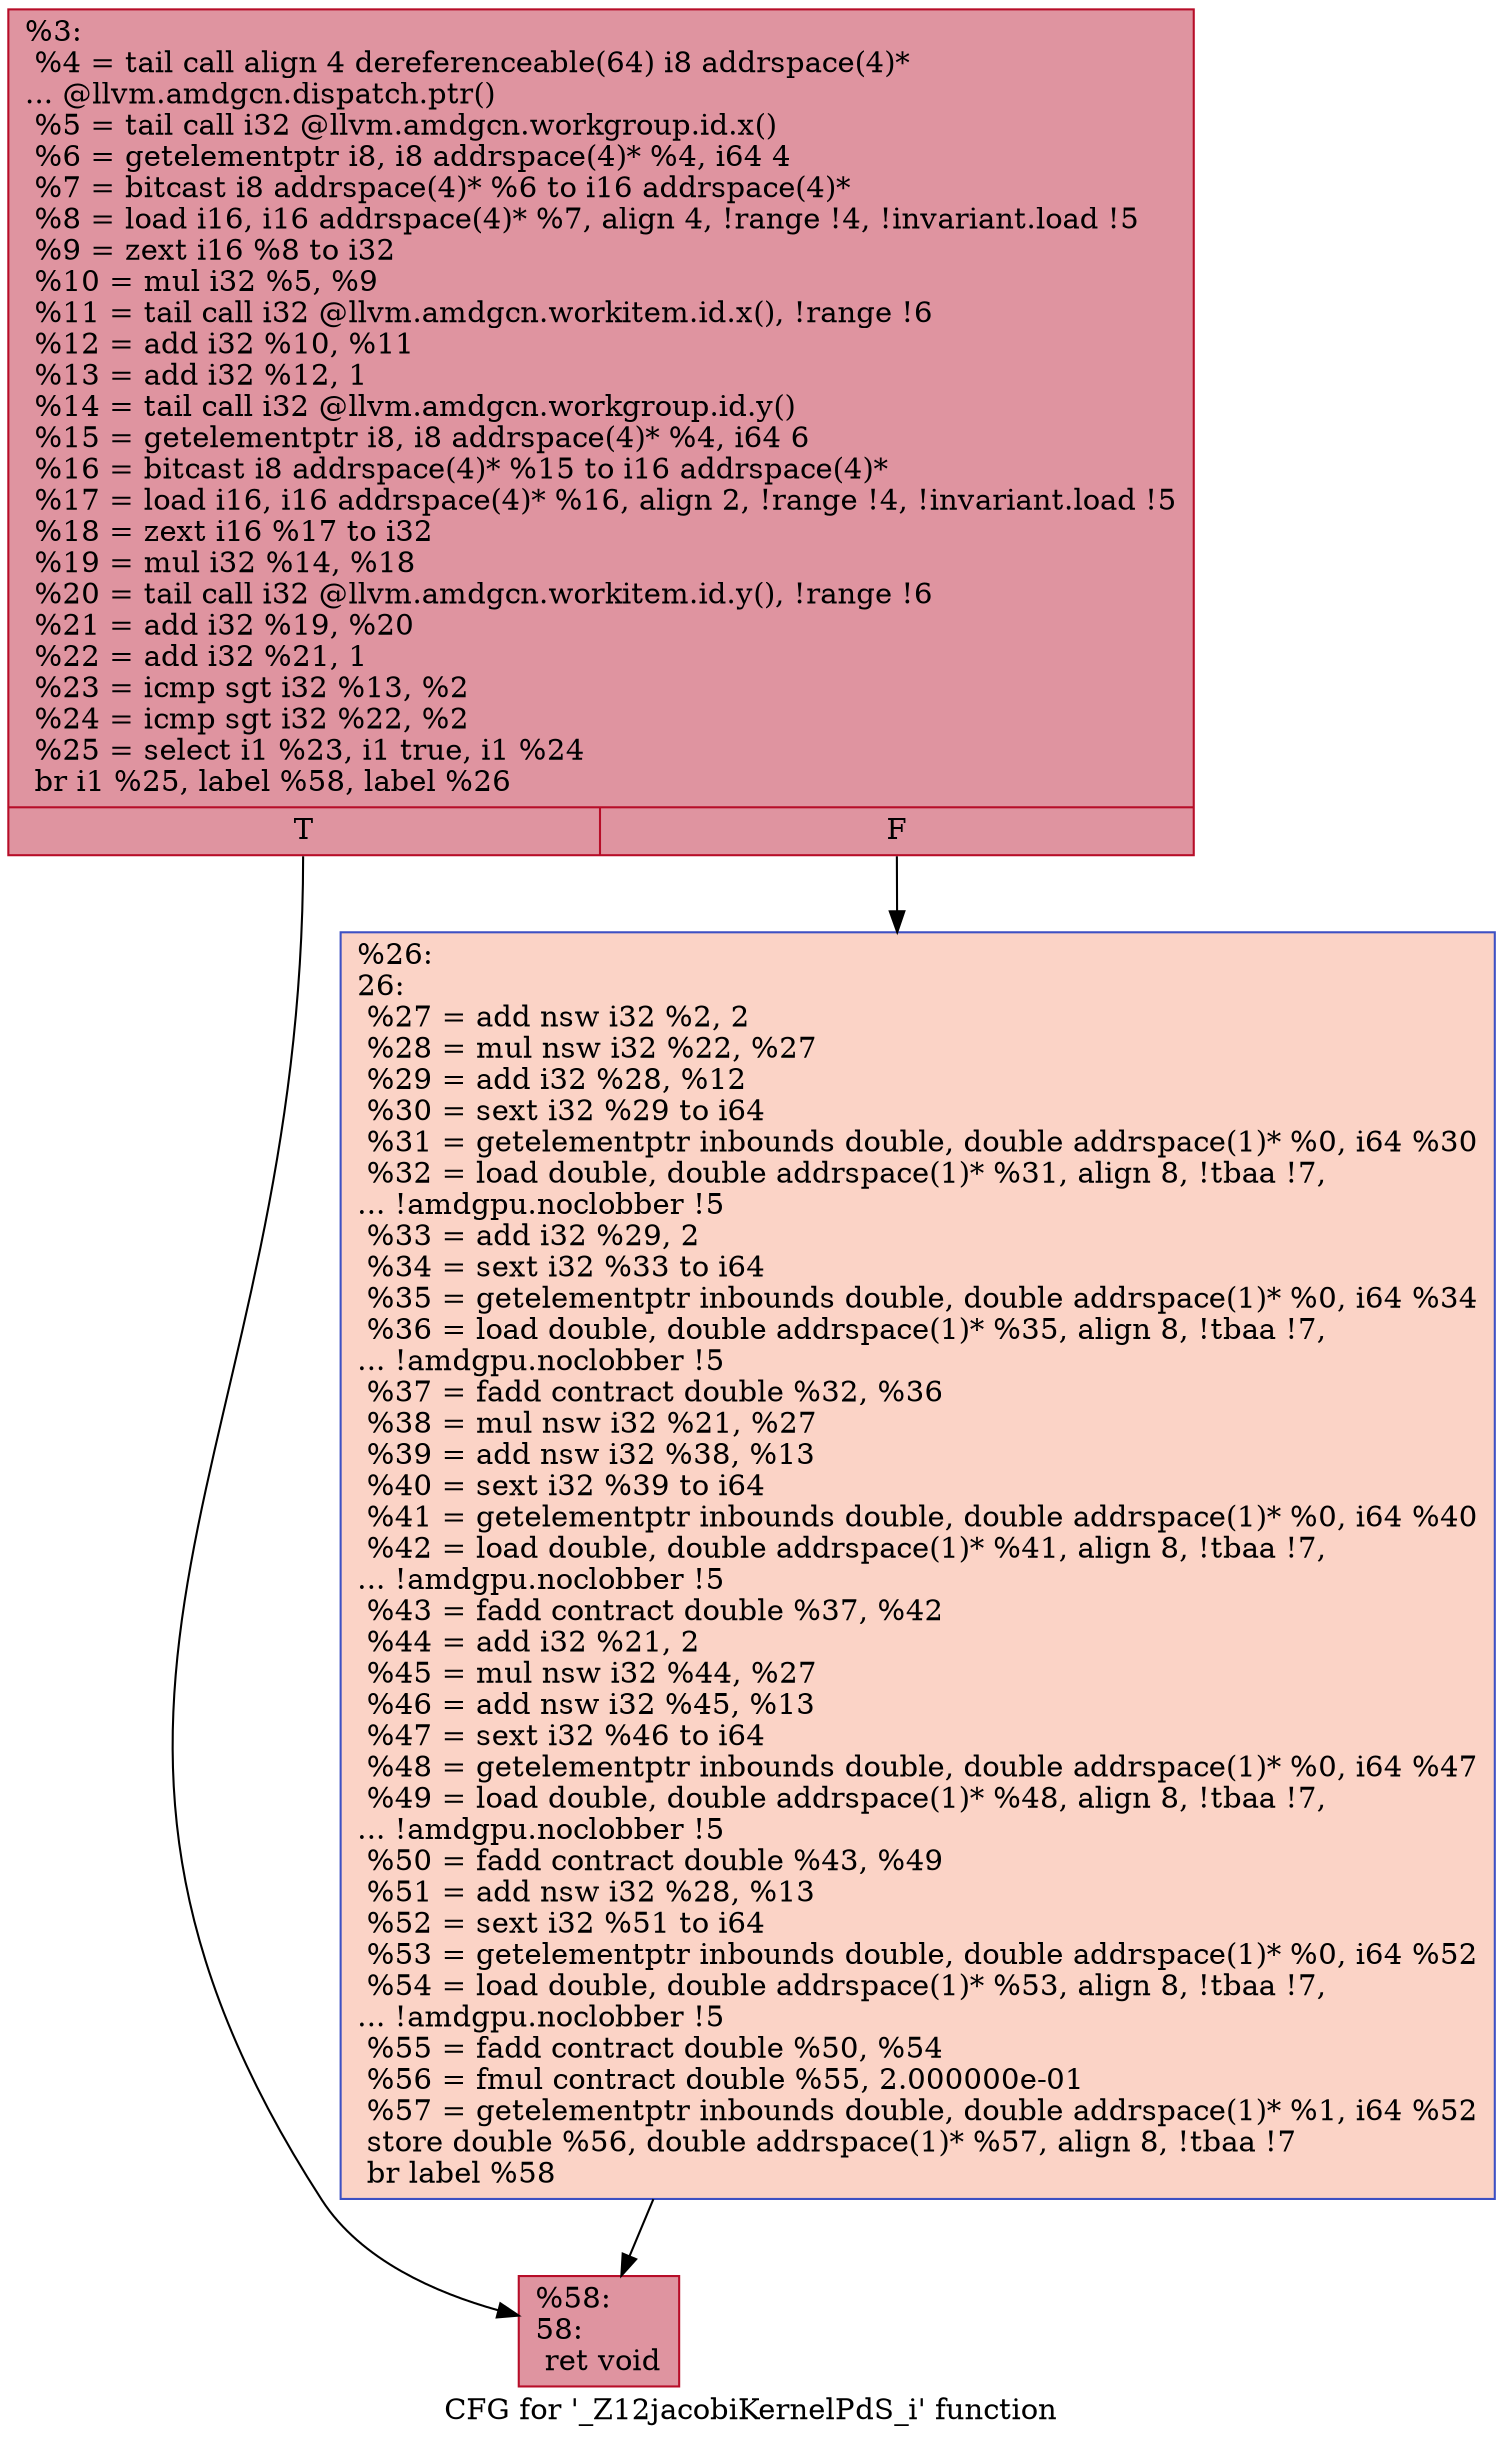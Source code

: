 digraph "CFG for '_Z12jacobiKernelPdS_i' function" {
	label="CFG for '_Z12jacobiKernelPdS_i' function";

	Node0x5fa07b0 [shape=record,color="#b70d28ff", style=filled, fillcolor="#b70d2870",label="{%3:\l  %4 = tail call align 4 dereferenceable(64) i8 addrspace(4)*\l... @llvm.amdgcn.dispatch.ptr()\l  %5 = tail call i32 @llvm.amdgcn.workgroup.id.x()\l  %6 = getelementptr i8, i8 addrspace(4)* %4, i64 4\l  %7 = bitcast i8 addrspace(4)* %6 to i16 addrspace(4)*\l  %8 = load i16, i16 addrspace(4)* %7, align 4, !range !4, !invariant.load !5\l  %9 = zext i16 %8 to i32\l  %10 = mul i32 %5, %9\l  %11 = tail call i32 @llvm.amdgcn.workitem.id.x(), !range !6\l  %12 = add i32 %10, %11\l  %13 = add i32 %12, 1\l  %14 = tail call i32 @llvm.amdgcn.workgroup.id.y()\l  %15 = getelementptr i8, i8 addrspace(4)* %4, i64 6\l  %16 = bitcast i8 addrspace(4)* %15 to i16 addrspace(4)*\l  %17 = load i16, i16 addrspace(4)* %16, align 2, !range !4, !invariant.load !5\l  %18 = zext i16 %17 to i32\l  %19 = mul i32 %14, %18\l  %20 = tail call i32 @llvm.amdgcn.workitem.id.y(), !range !6\l  %21 = add i32 %19, %20\l  %22 = add i32 %21, 1\l  %23 = icmp sgt i32 %13, %2\l  %24 = icmp sgt i32 %22, %2\l  %25 = select i1 %23, i1 true, i1 %24\l  br i1 %25, label %58, label %26\l|{<s0>T|<s1>F}}"];
	Node0x5fa07b0:s0 -> Node0x5fa4390;
	Node0x5fa07b0:s1 -> Node0x5fa4420;
	Node0x5fa4420 [shape=record,color="#3d50c3ff", style=filled, fillcolor="#f59c7d70",label="{%26:\l26:                                               \l  %27 = add nsw i32 %2, 2\l  %28 = mul nsw i32 %22, %27\l  %29 = add i32 %28, %12\l  %30 = sext i32 %29 to i64\l  %31 = getelementptr inbounds double, double addrspace(1)* %0, i64 %30\l  %32 = load double, double addrspace(1)* %31, align 8, !tbaa !7,\l... !amdgpu.noclobber !5\l  %33 = add i32 %29, 2\l  %34 = sext i32 %33 to i64\l  %35 = getelementptr inbounds double, double addrspace(1)* %0, i64 %34\l  %36 = load double, double addrspace(1)* %35, align 8, !tbaa !7,\l... !amdgpu.noclobber !5\l  %37 = fadd contract double %32, %36\l  %38 = mul nsw i32 %21, %27\l  %39 = add nsw i32 %38, %13\l  %40 = sext i32 %39 to i64\l  %41 = getelementptr inbounds double, double addrspace(1)* %0, i64 %40\l  %42 = load double, double addrspace(1)* %41, align 8, !tbaa !7,\l... !amdgpu.noclobber !5\l  %43 = fadd contract double %37, %42\l  %44 = add i32 %21, 2\l  %45 = mul nsw i32 %44, %27\l  %46 = add nsw i32 %45, %13\l  %47 = sext i32 %46 to i64\l  %48 = getelementptr inbounds double, double addrspace(1)* %0, i64 %47\l  %49 = load double, double addrspace(1)* %48, align 8, !tbaa !7,\l... !amdgpu.noclobber !5\l  %50 = fadd contract double %43, %49\l  %51 = add nsw i32 %28, %13\l  %52 = sext i32 %51 to i64\l  %53 = getelementptr inbounds double, double addrspace(1)* %0, i64 %52\l  %54 = load double, double addrspace(1)* %53, align 8, !tbaa !7,\l... !amdgpu.noclobber !5\l  %55 = fadd contract double %50, %54\l  %56 = fmul contract double %55, 2.000000e-01\l  %57 = getelementptr inbounds double, double addrspace(1)* %1, i64 %52\l  store double %56, double addrspace(1)* %57, align 8, !tbaa !7\l  br label %58\l}"];
	Node0x5fa4420 -> Node0x5fa4390;
	Node0x5fa4390 [shape=record,color="#b70d28ff", style=filled, fillcolor="#b70d2870",label="{%58:\l58:                                               \l  ret void\l}"];
}

